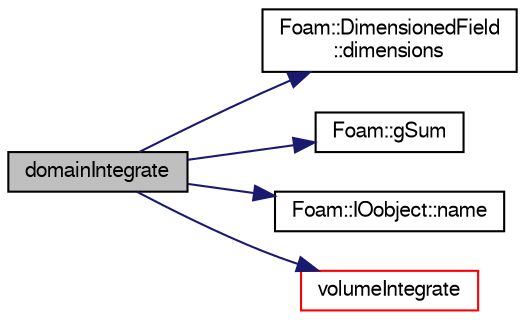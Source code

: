 digraph "domainIntegrate"
{
  bgcolor="transparent";
  edge [fontname="FreeSans",fontsize="10",labelfontname="FreeSans",labelfontsize="10"];
  node [fontname="FreeSans",fontsize="10",shape=record];
  rankdir="LR";
  Node26655 [label="domainIntegrate",height=0.2,width=0.4,color="black", fillcolor="grey75", style="filled", fontcolor="black"];
  Node26655 -> Node26656 [color="midnightblue",fontsize="10",style="solid",fontname="FreeSans"];
  Node26656 [label="Foam::DimensionedField\l::dimensions",height=0.2,width=0.4,color="black",URL="$a26390.html#a66989c1e0666e0d0c93a2056ce75599e",tooltip="Return dimensions. "];
  Node26655 -> Node26657 [color="midnightblue",fontsize="10",style="solid",fontname="FreeSans"];
  Node26657 [label="Foam::gSum",height=0.2,width=0.4,color="black",URL="$a21124.html#a11b1ebb4c53ad062332767d75ca96328"];
  Node26655 -> Node26658 [color="midnightblue",fontsize="10",style="solid",fontname="FreeSans"];
  Node26658 [label="Foam::IOobject::name",height=0.2,width=0.4,color="black",URL="$a26142.html#acc80e00a8ac919288fb55bd14cc88bf6",tooltip="Return name. "];
  Node26655 -> Node26659 [color="midnightblue",fontsize="10",style="solid",fontname="FreeSans"];
  Node26659 [label="volumeIntegrate",height=0.2,width=0.4,color="red",URL="$a21134.html#af0dee29fc0805aedd18525fad4c79edf"];
}
